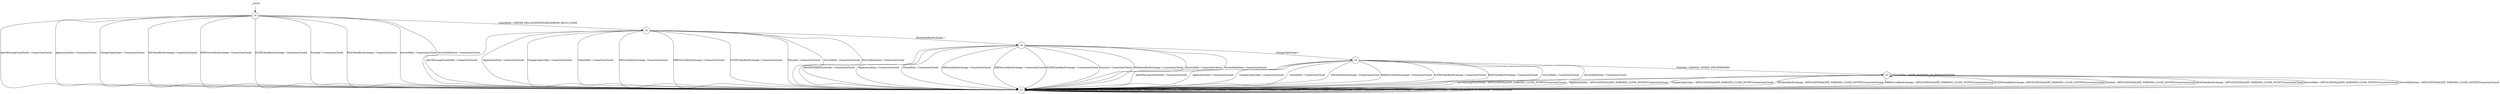 digraph "" {
	graph [version="2.1.0-TLS11"];
	__start0	[shape=none];
	s0	[shape=circle];
	__start0 -> s0;
	s1	[shape=circle];
	s0 -> s1	[label="AlertWarningCloseNotify / ConnectionClosed"];
	s0 -> s1	[label="ApplicationData / ConnectionClosed"];
	s0 -> s1	[label="ChangeCipherSpec / ConnectionClosed"];
	s0 -> s1	[label="DHClientKeyExchange / ConnectionClosed"];
	s0 -> s1	[label="DHEServerKeyExchange / ConnectionClosed"];
	s0 -> s1	[label="ECDHClientKeyExchange / ConnectionClosed"];
	s0 -> s1	[label="Finished / ConnectionClosed"];
	s0 -> s1	[label="RSAClientKeyExchange / ConnectionClosed"];
	s0 -> s1	[label="ServerHello / ConnectionClosed"];
	s0 -> s1	[label="ServerHelloDone / ConnectionClosed"];
	s2	[shape=circle];
	s0 -> s2	[label="ClientHello / SERVER_HELLO|CERTIFICATE|SERVER_HELLO_DONE"];
	s1 -> s1	[label="AlertWarningCloseNotify / ConnectionClosed"];
	s1 -> s1	[label="ApplicationData / ConnectionClosed"];
	s1 -> s1	[label="ChangeCipherSpec / ConnectionClosed"];
	s1 -> s1	[label="ClientHello / ConnectionClosed"];
	s1 -> s1	[label="DHClientKeyExchange / ConnectionClosed"];
	s1 -> s1	[label="DHEServerKeyExchange / ConnectionClosed"];
	s1 -> s1	[label="ECDHClientKeyExchange / ConnectionClosed"];
	s1 -> s1	[label="Finished / ConnectionClosed"];
	s1 -> s1	[label="RSAClientKeyExchange / ConnectionClosed"];
	s1 -> s1	[label="ServerHello / ConnectionClosed"];
	s1 -> s1	[label="ServerHelloDone / ConnectionClosed"];
	s2 -> s1	[label="AlertWarningCloseNotify / ConnectionClosed"];
	s2 -> s1	[label="ApplicationData / ConnectionClosed"];
	s2 -> s1	[label="ChangeCipherSpec / ConnectionClosed"];
	s2 -> s1	[label="ClientHello / ConnectionClosed"];
	s2 -> s1	[label="DHClientKeyExchange / ConnectionClosed"];
	s2 -> s1	[label="DHEServerKeyExchange / ConnectionClosed"];
	s2 -> s1	[label="ECDHClientKeyExchange / ConnectionClosed"];
	s2 -> s1	[label="Finished / ConnectionClosed"];
	s2 -> s1	[label="ServerHello / ConnectionClosed"];
	s2 -> s1	[label="ServerHelloDone / ConnectionClosed"];
	s3	[shape=circle];
	s2 -> s3	[label="RSAClientKeyExchange / -"];
	s3 -> s1	[label="AlertWarningCloseNotify / ConnectionClosed"];
	s3 -> s1	[label="ApplicationData / ConnectionClosed"];
	s3 -> s1	[label="ClientHello / ConnectionClosed"];
	s3 -> s1	[label="DHClientKeyExchange / ConnectionClosed"];
	s3 -> s1	[label="DHEServerKeyExchange / ConnectionClosed"];
	s3 -> s1	[label="ECDHClientKeyExchange / ConnectionClosed"];
	s3 -> s1	[label="Finished / ConnectionClosed"];
	s3 -> s1	[label="RSAClientKeyExchange / ConnectionClosed"];
	s3 -> s1	[label="ServerHello / ConnectionClosed"];
	s3 -> s1	[label="ServerHelloDone / ConnectionClosed"];
	s4	[shape=circle];
	s3 -> s4	[label="ChangeCipherSpec / -"];
	s4 -> s1	[label="AlertWarningCloseNotify / ConnectionClosed"];
	s4 -> s1	[label="ApplicationData / ConnectionClosed"];
	s4 -> s1	[label="ChangeCipherSpec / ConnectionClosed"];
	s4 -> s1	[label="ClientHello / ConnectionClosed"];
	s4 -> s1	[label="DHClientKeyExchange / ConnectionClosed"];
	s4 -> s1	[label="DHEServerKeyExchange / ConnectionClosed"];
	s4 -> s1	[label="ECDHClientKeyExchange / ConnectionClosed"];
	s4 -> s1	[label="RSAClientKeyExchange / ConnectionClosed"];
	s4 -> s1	[label="ServerHello / ConnectionClosed"];
	s4 -> s1	[label="ServerHelloDone / ConnectionClosed"];
	s5	[shape=circle];
	s4 -> s5	[label="Finished / CHANGE_CIPHER_SPEC|FINISHED"];
	s5 -> s1	[label="AlertWarningCloseNotify / APPLICATION|ALERT_WARNING_CLOSE_NOTIFY|ConnectionClosed"];
	s5 -> s1	[label="ApplicationData / APPLICATION|ALERT_WARNING_CLOSE_NOTIFY|ConnectionClosed"];
	s5 -> s1	[label="ChangeCipherSpec / APPLICATION|ALERT_WARNING_CLOSE_NOTIFY|ConnectionClosed"];
	s5 -> s1	[label="DHClientKeyExchange / APPLICATION|ALERT_WARNING_CLOSE_NOTIFY|ConnectionClosed"];
	s5 -> s1	[label="DHEServerKeyExchange / APPLICATION|ALERT_WARNING_CLOSE_NOTIFY|ConnectionClosed"];
	s5 -> s1	[label="ECDHClientKeyExchange / APPLICATION|ALERT_WARNING_CLOSE_NOTIFY|ConnectionClosed"];
	s5 -> s1	[label="Finished / APPLICATION|ALERT_WARNING_CLOSE_NOTIFY|ConnectionClosed"];
	s5 -> s1	[label="RSAClientKeyExchange / APPLICATION|ALERT_WARNING_CLOSE_NOTIFY|ConnectionClosed"];
	s5 -> s1	[label="ServerHello / APPLICATION|ALERT_WARNING_CLOSE_NOTIFY|ConnectionClosed"];
	s5 -> s1	[label="ServerHelloDone / APPLICATION|ALERT_WARNING_CLOSE_NOTIFY|ConnectionClosed"];
	s5 -> s5	[label="ClientHello / ALERT_WARNING_NO_RENEGOTIATION"];
}
